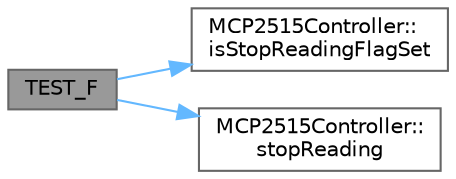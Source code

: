digraph "TEST_F"
{
 // LATEX_PDF_SIZE
  bgcolor="transparent";
  edge [fontname=Helvetica,fontsize=10,labelfontname=Helvetica,labelfontsize=10];
  node [fontname=Helvetica,fontsize=10,shape=box,height=0.2,width=0.4];
  rankdir="LR";
  Node1 [id="Node000001",label="TEST_F",height=0.2,width=0.4,color="gray40", fillcolor="grey60", style="filled", fontcolor="black",tooltip="Ensures that stopReading() sets the stop flag."];
  Node1 -> Node2 [id="edge1_Node000001_Node000002",color="steelblue1",style="solid",tooltip=" "];
  Node2 [id="Node000002",label="MCP2515Controller::\lisStopReadingFlagSet",height=0.2,width=0.4,color="grey40", fillcolor="white", style="filled",URL="$classMCP2515Controller.html#a2c694c529b9468d000d435b700facb30",tooltip="Check if the stop reading flag is set."];
  Node1 -> Node3 [id="edge2_Node000001_Node000003",color="steelblue1",style="solid",tooltip=" "];
  Node3 [id="Node000003",label="MCP2515Controller::\lstopReading",height=0.2,width=0.4,color="grey40", fillcolor="white", style="filled",URL="$classMCP2515Controller.html#a91483fd5e7a246f44f8452f4789d6b11",tooltip="Stop reading CAN messages."];
}
